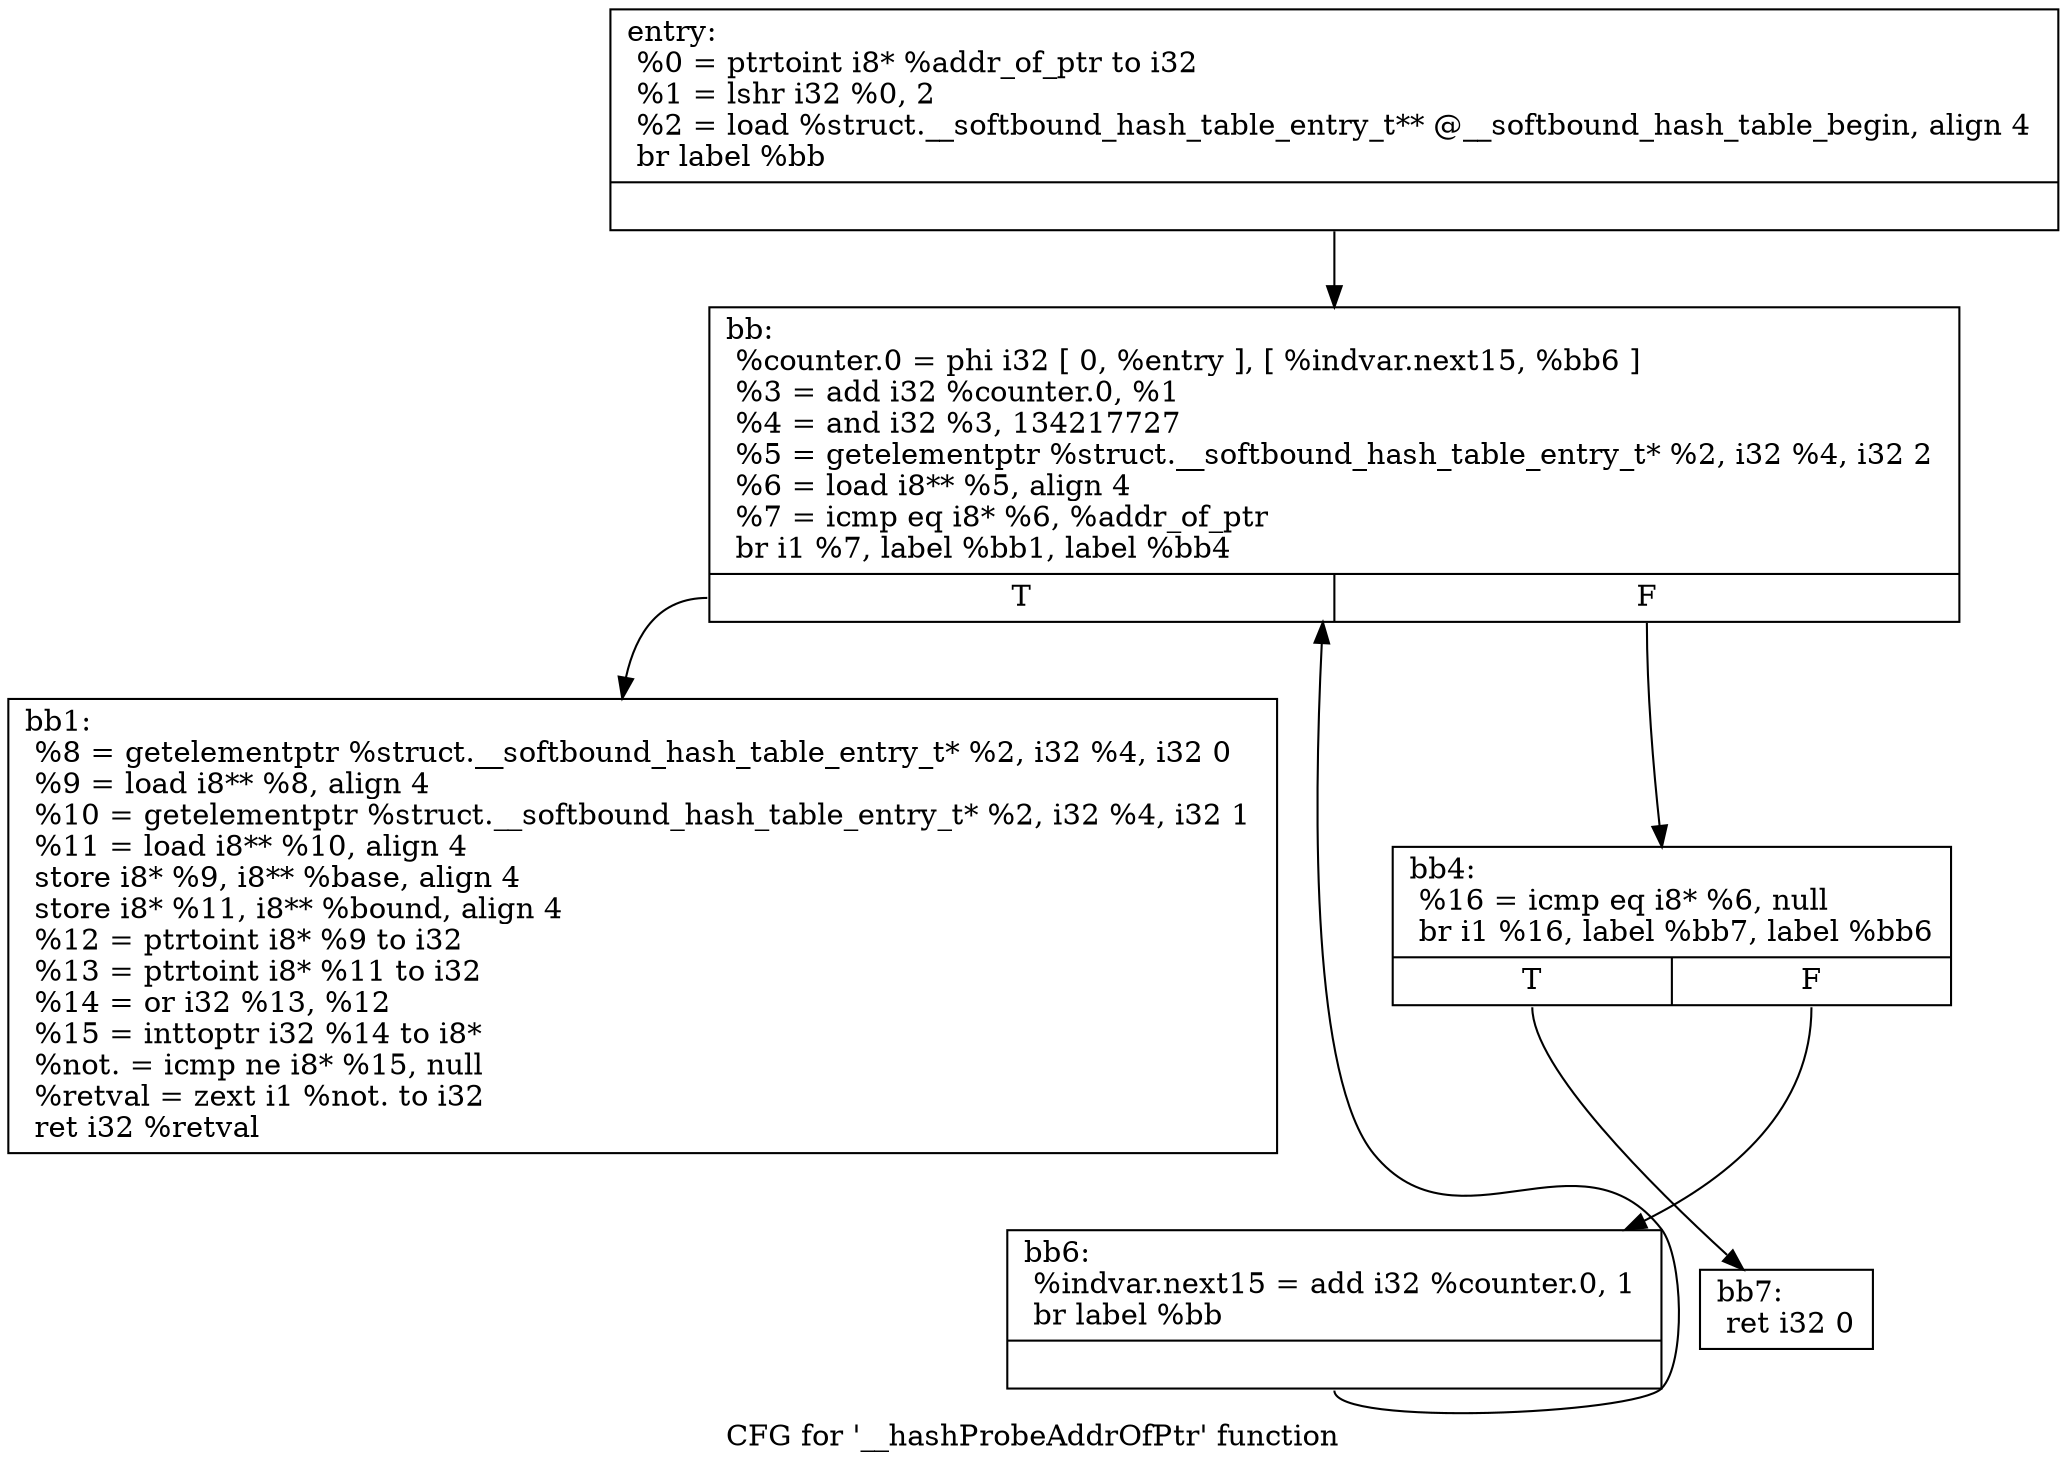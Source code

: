 digraph "CFG for '__hashProbeAddrOfPtr' function" {
	label="CFG for '__hashProbeAddrOfPtr' function";

	Node0x84ffc18 [shape=record,label="{entry:\l  %0 = ptrtoint i8* %addr_of_ptr to i32    \l  %1 = lshr i32 %0, 2    \l  %2 = load %struct.__softbound_hash_table_entry_t** @__softbound_hash_table_begin, align 4    \l  br label %bb\l|{<s0>}}"];
	Node0x84ffc18:s0 -> Node0x84ffc68;
	Node0x84ffc68 [shape=record,label="{bb:    \l  %counter.0 = phi i32 [ 0, %entry ], [ %indvar.next15, %bb6 ]    \l  %3 = add i32 %counter.0, %1    \l  %4 = and i32 %3, 134217727    \l  %5 = getelementptr %struct.__softbound_hash_table_entry_t* %2, i32 %4, i32 2    \l  %6 = load i8** %5, align 4    \l  %7 = icmp eq i8* %6, %addr_of_ptr    \l  br i1 %7, label %bb1, label %bb4\l|{<s0>T|<s1>F}}"];
	Node0x84ffc68:s0 -> Node0x84ffc90;
	Node0x84ffc68:s1 -> Node0x84ffcb8;
	Node0x84ffc90 [shape=record,label="{bb1:    \l  %8 = getelementptr %struct.__softbound_hash_table_entry_t* %2, i32 %4, i32 0    \l  %9 = load i8** %8, align 4    \l  %10 = getelementptr %struct.__softbound_hash_table_entry_t* %2, i32 %4, i32 1    \l  %11 = load i8** %10, align 4    \l  store i8* %9, i8** %base, align 4\l  store i8* %11, i8** %bound, align 4\l  %12 = ptrtoint i8* %9 to i32    \l  %13 = ptrtoint i8* %11 to i32    \l  %14 = or i32 %13, %12    \l  %15 = inttoptr i32 %14 to i8*    \l  %not. = icmp ne i8* %15, null    \l  %retval = zext i1 %not. to i32    \l  ret i32 %retval\l}"];
	Node0x84ffcb8 [shape=record,label="{bb4:    \l  %16 = icmp eq i8* %6, null    \l  br i1 %16, label %bb7, label %bb6\l|{<s0>T|<s1>F}}"];
	Node0x84ffcb8:s0 -> Node0x84ffd08;
	Node0x84ffcb8:s1 -> Node0x84ffce0;
	Node0x84ffce0 [shape=record,label="{bb6:    \l  %indvar.next15 = add i32 %counter.0, 1    \l  br label %bb\l|{<s0>}}"];
	Node0x84ffce0:s0 -> Node0x84ffc68;
	Node0x84ffd08 [shape=record,label="{bb7:    \l  ret i32 0\l}"];
}
